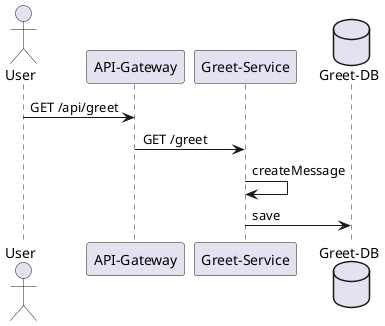 @startuml
actor "User" as user
participant "API-Gateway" as api_gw
participant "Greet-Service" as greet
database "Greet-DB" as greet_db

user -> api_gw: GET /api/greet
api_gw -> greet: GET /greet
greet -> greet: createMessage
greet -> greet_db : save
@enduml
